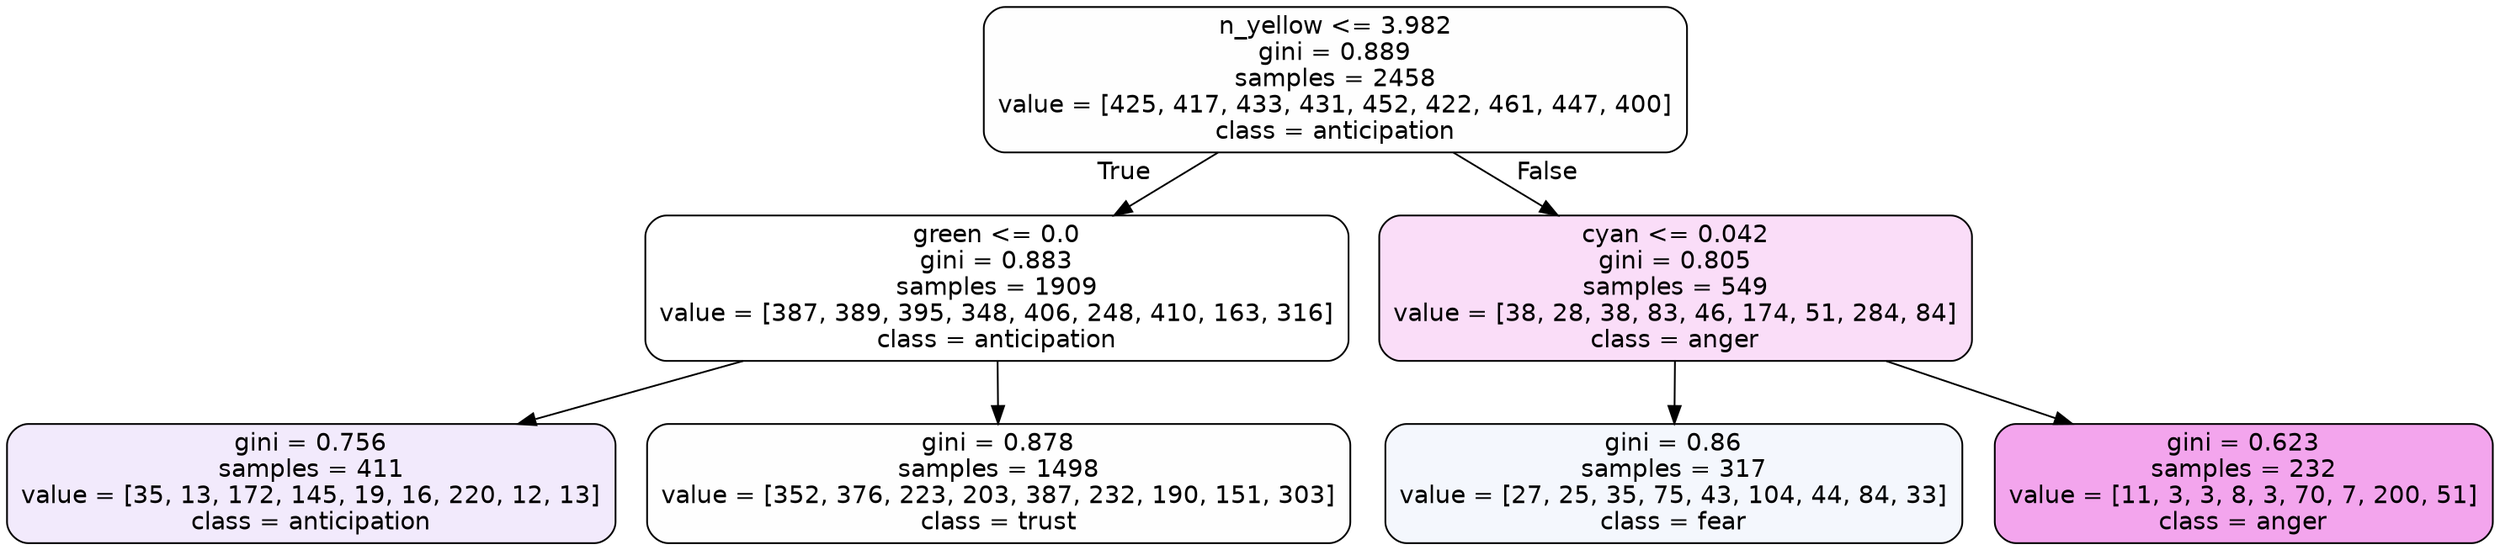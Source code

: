 digraph Tree {
node [shape=box, style="filled, rounded", color="black", fontname=helvetica] ;
edge [fontname=helvetica] ;
0 [label="n_yellow <= 3.982\ngini = 0.889\nsamples = 2458\nvalue = [425, 417, 433, 431, 452, 422, 461, 447, 400]\nclass = anticipation", fillcolor="#8139e501"] ;
1 [label="green <= 0.0\ngini = 0.883\nsamples = 1909\nvalue = [387, 389, 395, 348, 406, 248, 410, 163, 316]\nclass = anticipation", fillcolor="#8139e500"] ;
0 -> 1 [labeldistance=2.5, labelangle=45, headlabel="True"] ;
2 [label="gini = 0.756\nsamples = 411\nvalue = [35, 13, 172, 145, 19, 16, 220, 12, 13]\nclass = anticipation", fillcolor="#8139e51a"] ;
1 -> 2 ;
3 [label="gini = 0.878\nsamples = 1498\nvalue = [352, 376, 223, 203, 387, 232, 190, 151, 303]\nclass = trust", fillcolor="#39d7e501"] ;
1 -> 3 ;
4 [label="cyan <= 0.042\ngini = 0.805\nsamples = 549\nvalue = [38, 28, 38, 83, 46, 174, 51, 284, 84]\nclass = anger", fillcolor="#e539d72b"] ;
0 -> 4 [labeldistance=2.5, labelangle=-45, headlabel="False"] ;
5 [label="gini = 0.86\nsamples = 317\nvalue = [27, 25, 35, 75, 43, 104, 44, 84, 33]\nclass = fear", fillcolor="#3964e50d"] ;
4 -> 5 ;
6 [label="gini = 0.623\nsamples = 232\nvalue = [11, 3, 3, 8, 3, 70, 7, 200, 51]\nclass = anger", fillcolor="#e539d774"] ;
4 -> 6 ;
}